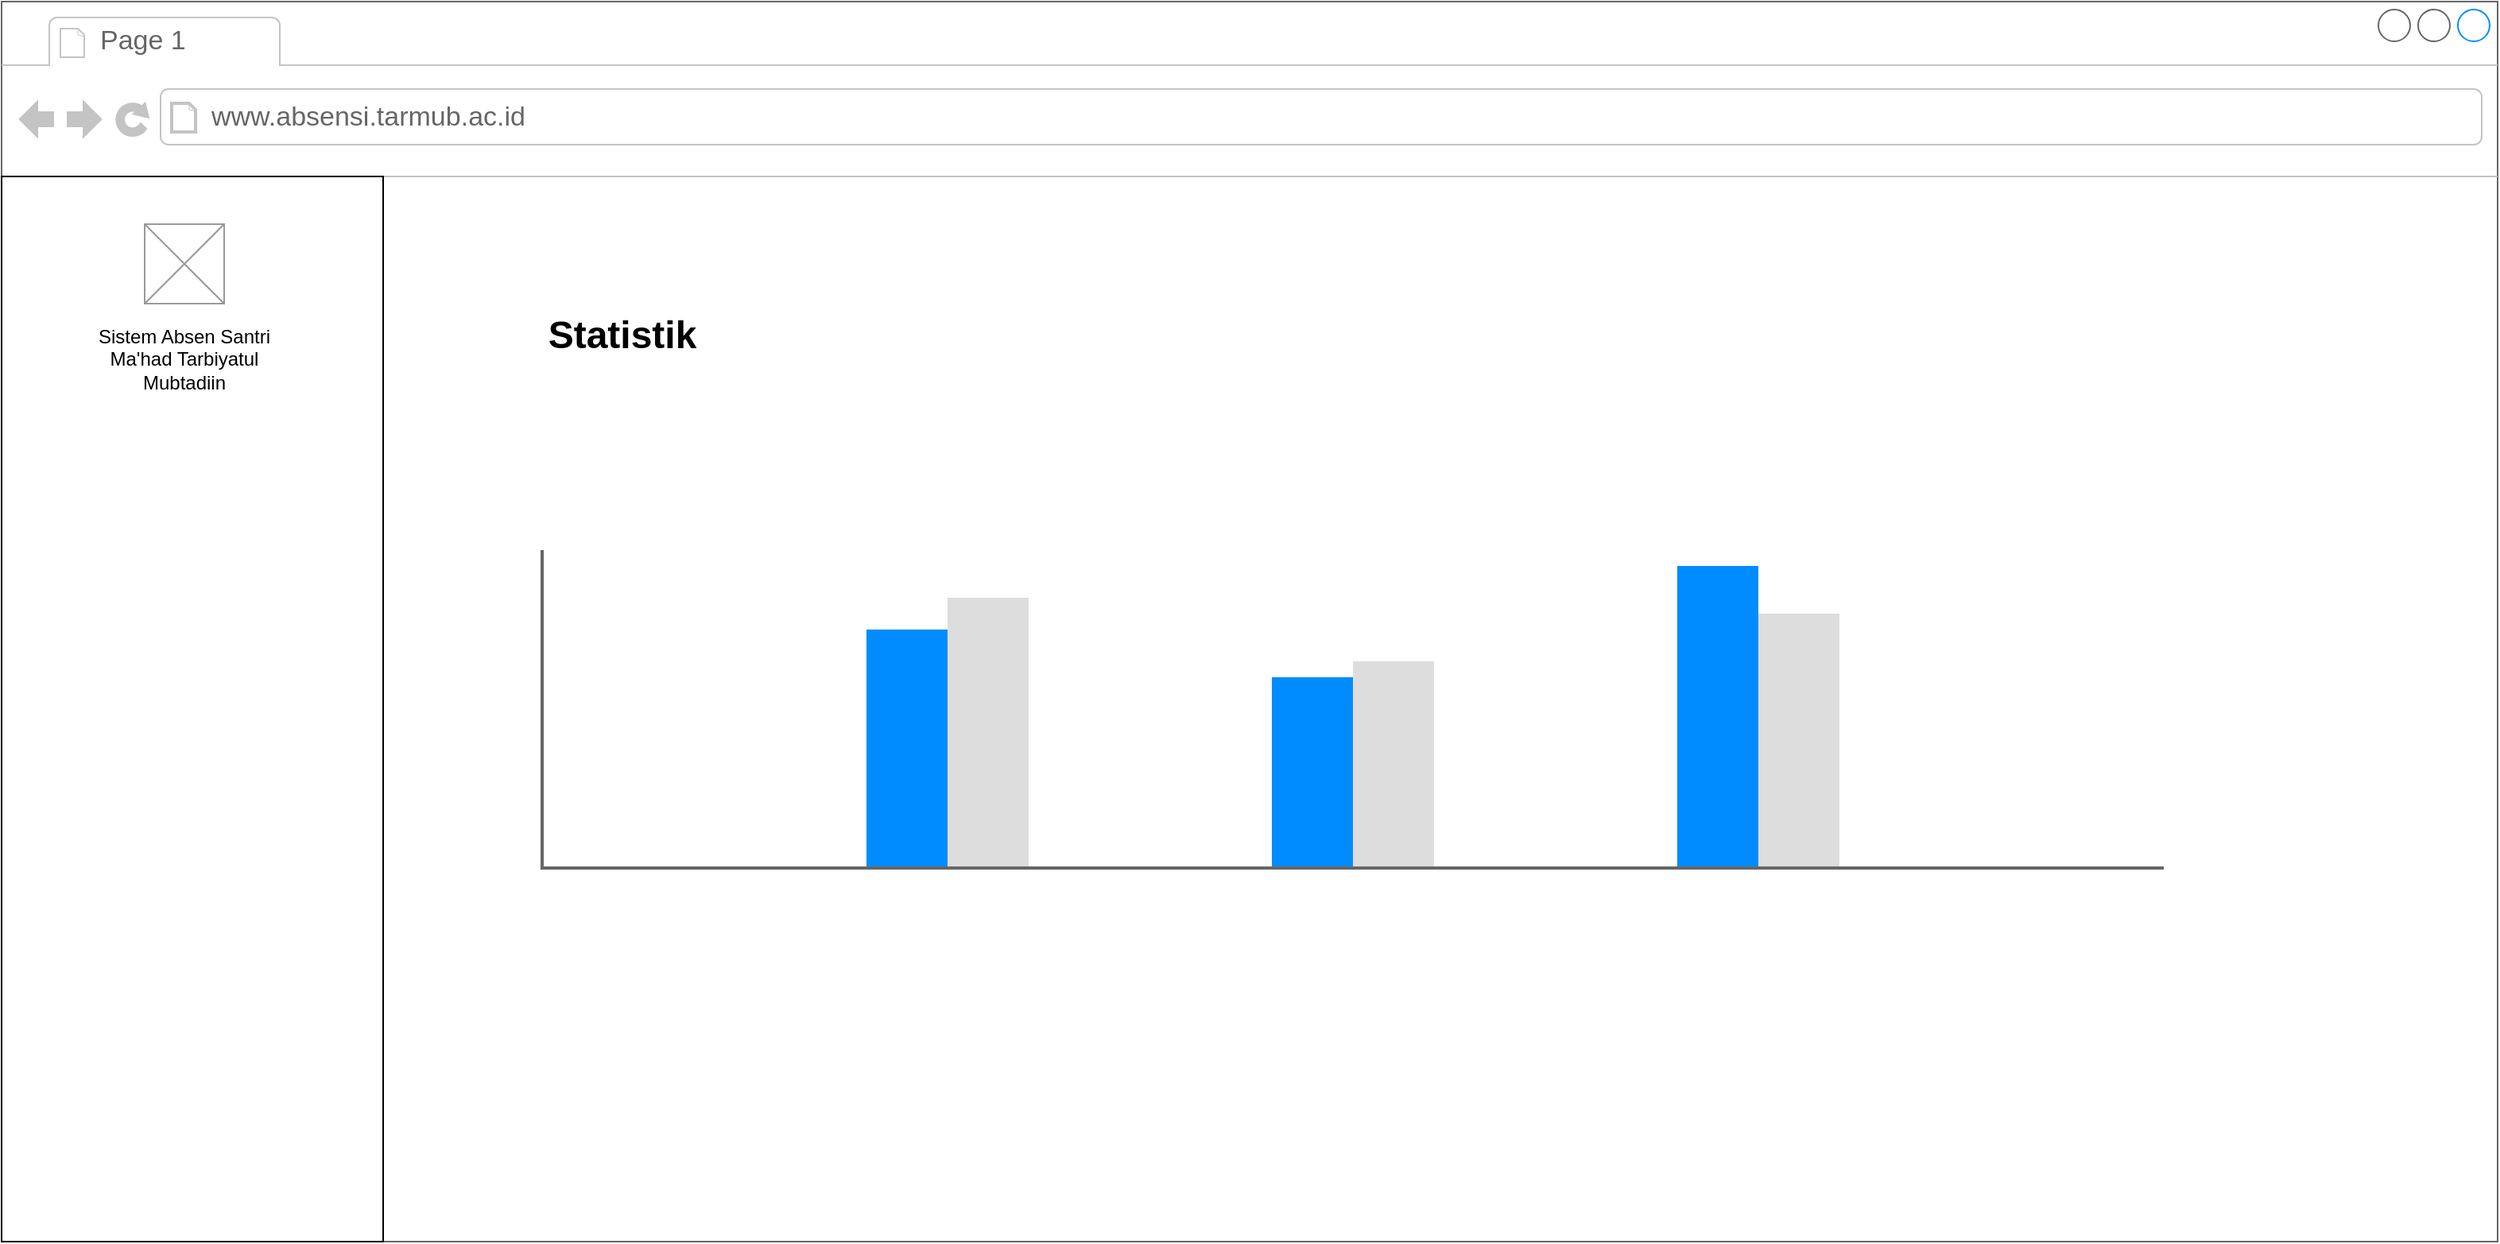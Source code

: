 <mxfile version="16.5.1" type="device"><diagram name="Page-1" id="f1b7ffb7-ca1e-a977-7cf5-a751b3c06c05"><mxGraphModel dx="2204" dy="1714" grid="1" gridSize="10" guides="1" tooltips="1" connect="1" arrows="1" fold="1" page="1" pageScale="1" pageWidth="826" pageHeight="1169" background="none" math="0" shadow="0"><root><mxCell id="0"/><mxCell id="1" parent="0"/><mxCell id="xkZ2-AEUhON_mbsUiQgV-120" value="" style="strokeWidth=1;shadow=0;dashed=0;align=center;html=1;shape=mxgraph.mockup.containers.browserWindow;rSize=0;strokeColor=#666666;strokeColor2=#008cff;strokeColor3=#c4c4c4;mainText=,;recursiveResize=0;" vertex="1" parent="1"><mxGeometry x="10" y="120" width="1570" height="780" as="geometry"/></mxCell><mxCell id="xkZ2-AEUhON_mbsUiQgV-121" value="Page 1" style="strokeWidth=1;shadow=0;dashed=0;align=center;html=1;shape=mxgraph.mockup.containers.anchor;fontSize=17;fontColor=#666666;align=left;" vertex="1" parent="xkZ2-AEUhON_mbsUiQgV-120"><mxGeometry x="60" y="12" width="110" height="26" as="geometry"/></mxCell><mxCell id="xkZ2-AEUhON_mbsUiQgV-122" value="www.absensi.tarmub.ac.id" style="strokeWidth=1;shadow=0;dashed=0;align=center;html=1;shape=mxgraph.mockup.containers.anchor;rSize=0;fontSize=17;fontColor=#666666;align=left;" vertex="1" parent="xkZ2-AEUhON_mbsUiQgV-120"><mxGeometry x="130" y="60" width="250" height="26" as="geometry"/></mxCell><mxCell id="xkZ2-AEUhON_mbsUiQgV-125" value="" style="rounded=0;whiteSpace=wrap;html=1;" vertex="1" parent="xkZ2-AEUhON_mbsUiQgV-120"><mxGeometry y="110" width="240" height="670" as="geometry"/></mxCell><mxCell id="xkZ2-AEUhON_mbsUiQgV-126" value="" style="verticalLabelPosition=bottom;shadow=0;dashed=0;align=center;html=1;verticalAlign=top;strokeWidth=1;shape=mxgraph.mockup.graphics.simpleIcon;strokeColor=#999999;" vertex="1" parent="xkZ2-AEUhON_mbsUiQgV-120"><mxGeometry x="90" y="140" width="50" height="50" as="geometry"/></mxCell><mxCell id="xkZ2-AEUhON_mbsUiQgV-128" value="Sistem Absen Santri Ma'had Tarbiyatul Mubtadiin" style="text;html=1;strokeColor=none;fillColor=none;align=center;verticalAlign=middle;whiteSpace=wrap;rounded=0;" vertex="1" parent="xkZ2-AEUhON_mbsUiQgV-120"><mxGeometry x="40" y="210" width="150" height="30" as="geometry"/></mxCell><mxCell id="xkZ2-AEUhON_mbsUiQgV-129" value="" style="verticalLabelPosition=bottom;shadow=0;dashed=0;align=center;html=1;verticalAlign=top;strokeWidth=1;shape=mxgraph.mockup.graphics.columnChart;strokeColor=none;strokeColor2=none;strokeColor3=#666666;fillColor2=#008cff;fillColor3=#dddddd;" vertex="1" parent="xkZ2-AEUhON_mbsUiQgV-120"><mxGeometry x="340" y="345" width="1020" height="200" as="geometry"/></mxCell><mxCell id="xkZ2-AEUhON_mbsUiQgV-130" value="Statistik" style="text;strokeColor=none;fillColor=none;html=1;fontSize=24;fontStyle=1;verticalAlign=middle;align=center;" vertex="1" parent="xkZ2-AEUhON_mbsUiQgV-120"><mxGeometry x="340" y="190" width="100" height="40" as="geometry"/></mxCell></root></mxGraphModel></diagram></mxfile>
